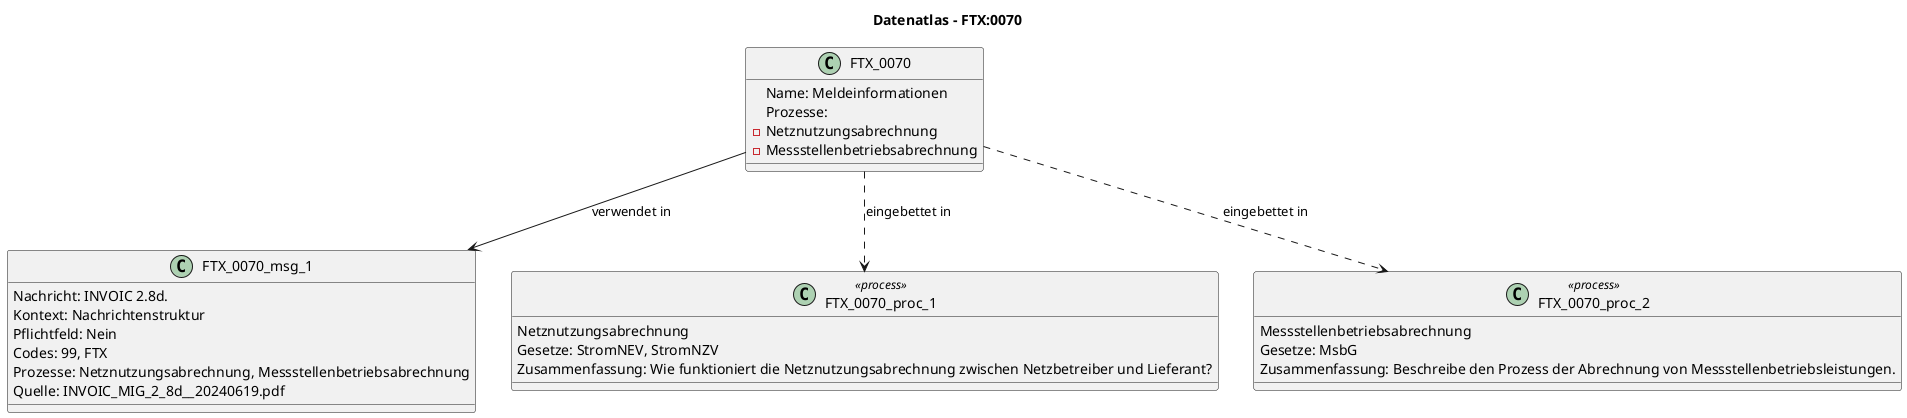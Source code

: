 @startuml
title Datenatlas – FTX:0070
class FTX_0070 {
  Name: Meldeinformationen
  Prozesse:
    - Netznutzungsabrechnung
    - Messstellenbetriebsabrechnung
}
class FTX_0070_msg_1 {
  Nachricht: INVOIC 2.8d.
  Kontext: Nachrichtenstruktur
  Pflichtfeld: Nein
  Codes: 99, FTX
  Prozesse: Netznutzungsabrechnung, Messstellenbetriebsabrechnung
  Quelle: INVOIC_MIG_2_8d__20240619.pdf
}
FTX_0070 --> FTX_0070_msg_1 : verwendet in
class FTX_0070_proc_1 <<process>> {
  Netznutzungsabrechnung
  Gesetze: StromNEV, StromNZV
  Zusammenfassung: Wie funktioniert die Netznutzungsabrechnung zwischen Netzbetreiber und Lieferant?
}
FTX_0070 ..> FTX_0070_proc_1 : eingebettet in
class FTX_0070_proc_2 <<process>> {
  Messstellenbetriebsabrechnung
  Gesetze: MsbG
  Zusammenfassung: Beschreibe den Prozess der Abrechnung von Messstellenbetriebsleistungen.
}
FTX_0070 ..> FTX_0070_proc_2 : eingebettet in
@enduml